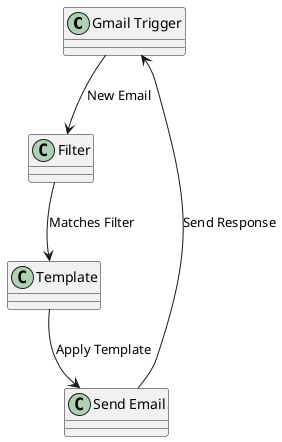 @startuml
!define RECTANGLE class

RECTANGLE "Gmail Trigger" as GT
RECTANGLE "Filter" as F
RECTANGLE "Template" as T
RECTANGLE "Send Email" as SE

GT --> F : New Email
F --> T : Matches Filter
T --> SE : Apply Template
SE --> GT : Send Response

@enduml
